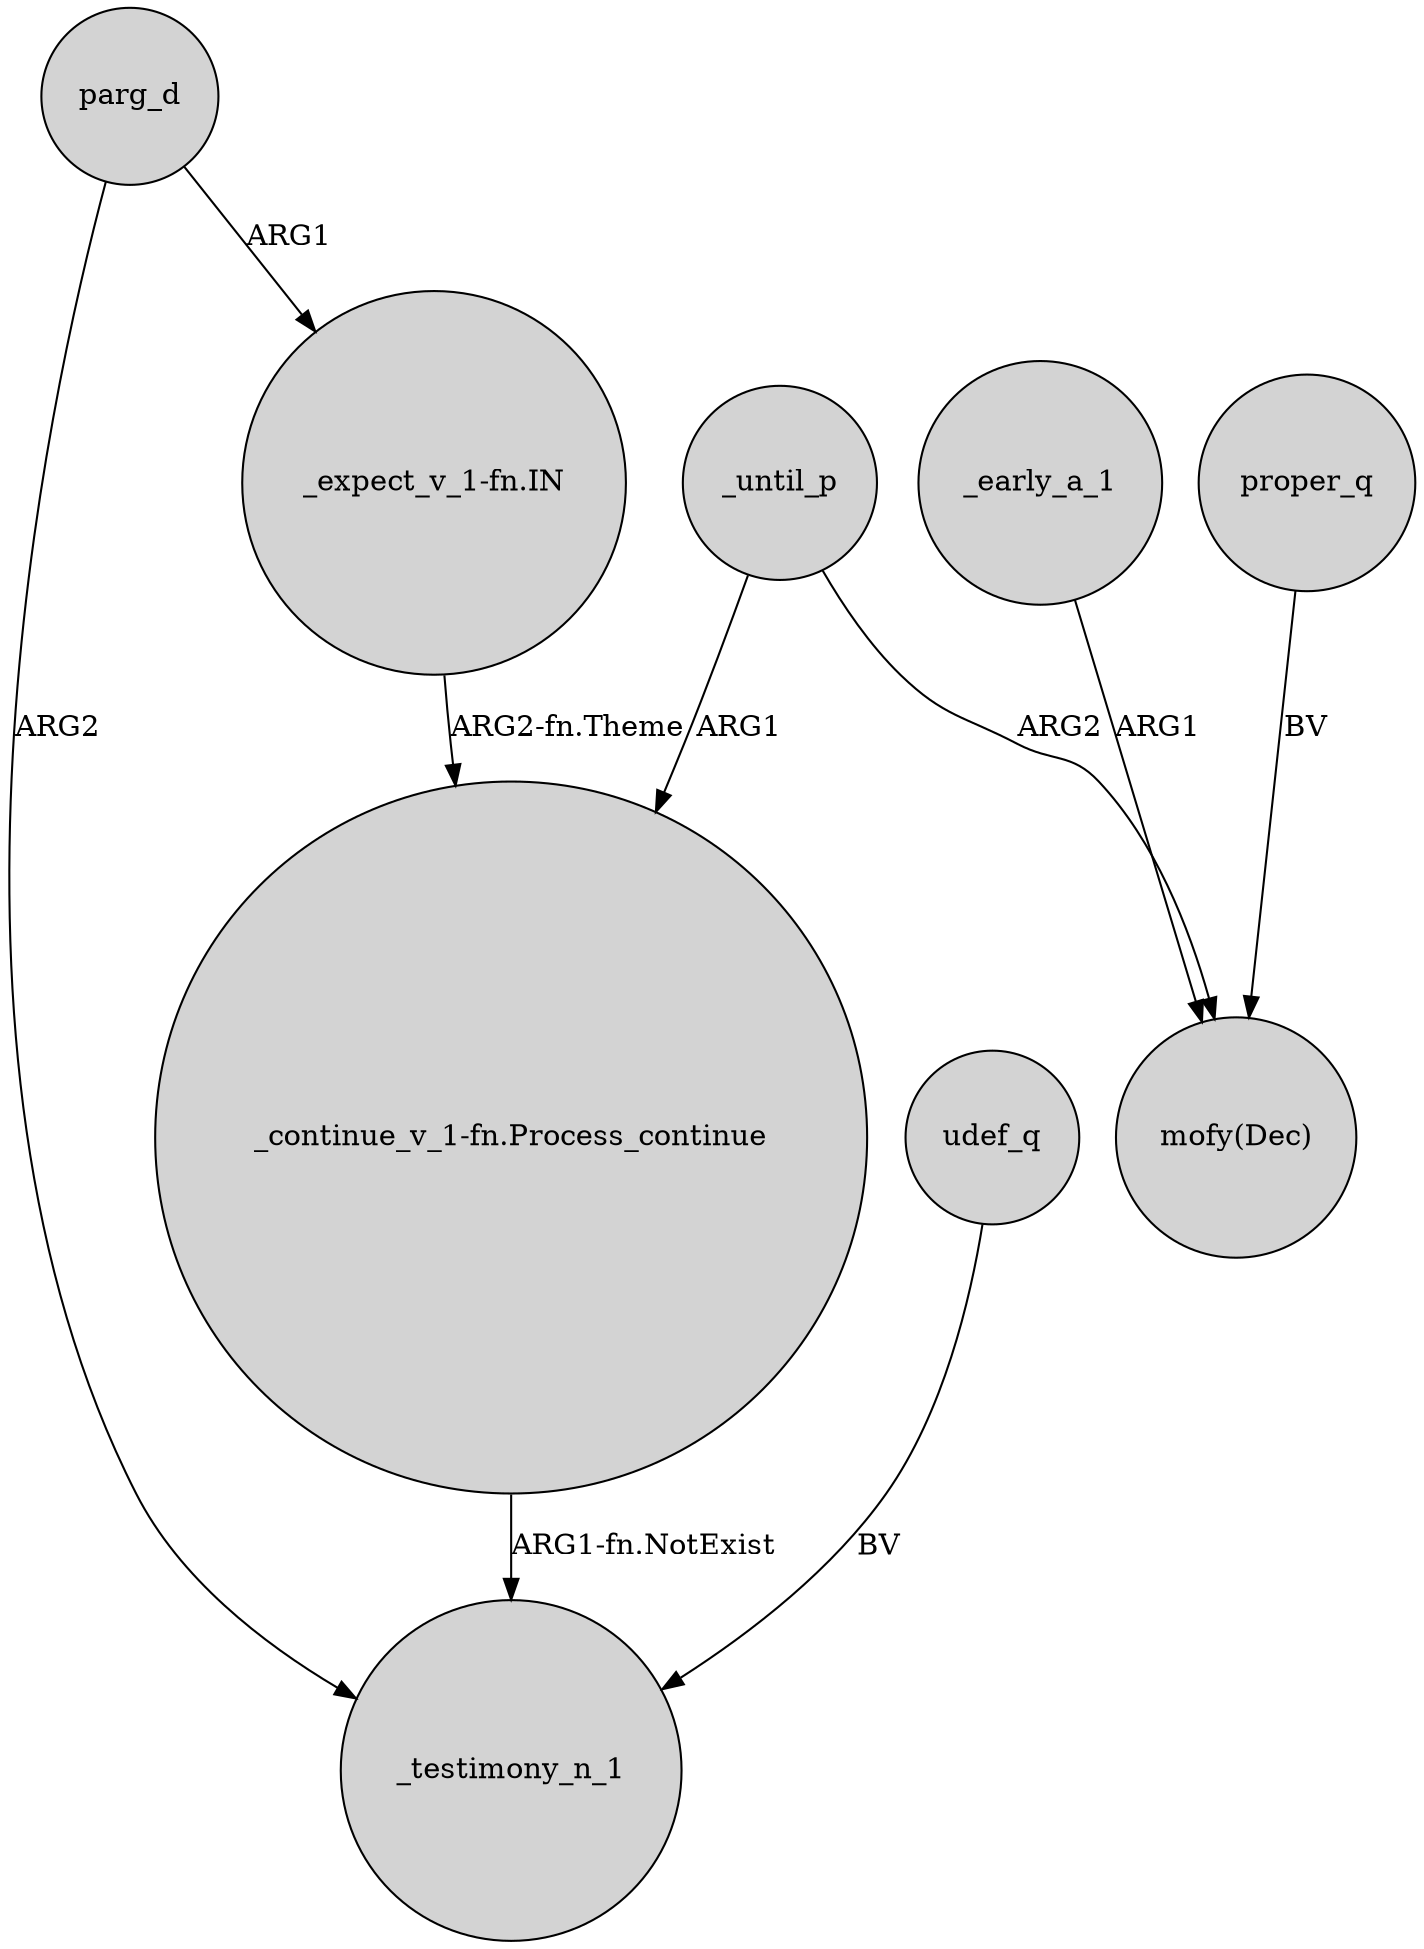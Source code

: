 digraph {
	node [shape=circle style=filled]
	"_continue_v_1-fn.Process_continue" -> _testimony_n_1 [label="ARG1-fn.NotExist"]
	_early_a_1 -> "mofy(Dec)" [label=ARG1]
	_until_p -> "_continue_v_1-fn.Process_continue" [label=ARG1]
	"_expect_v_1-fn.IN" -> "_continue_v_1-fn.Process_continue" [label="ARG2-fn.Theme"]
	_until_p -> "mofy(Dec)" [label=ARG2]
	parg_d -> "_expect_v_1-fn.IN" [label=ARG1]
	udef_q -> _testimony_n_1 [label=BV]
	proper_q -> "mofy(Dec)" [label=BV]
	parg_d -> _testimony_n_1 [label=ARG2]
}
